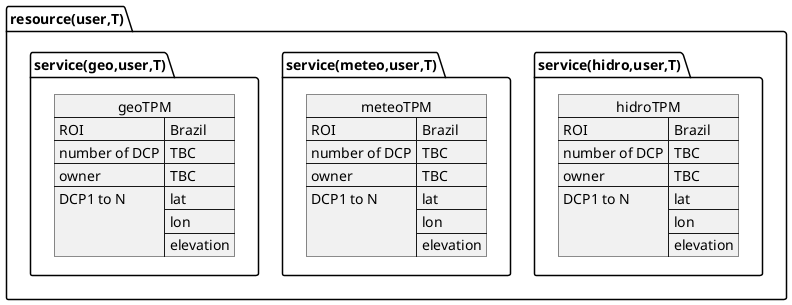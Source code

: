 @startuml resourcesUser
allowmixing

''''''''''''''''' USER SEGMENT ''''''''''''''''
'''''''''''''''''''''''''''''''''''''''''''''''
package resource(user,T){
    package service(hidro,user,T){
        json hidroTPM {
            "ROI":"Brazil",
            "number of DCP":"TBC",
            "owner":"TBC",
            "DCP1 to N":["lat","lon","elevation"]
        }
    }
    package service(meteo,user,T){
        json meteoTPM {
            "ROI":"Brazil",
            "number of DCP":"TBC",
            "owner":"TBC",
            "DCP1 to N":["lat","lon","elevation"]
        }
    }
    package service(geo,user,T){
        json geoTPM {
            "ROI":"Brazil",
            "number of DCP":"TBC",
            "owner":"TBC",
            "DCP1 to N":["lat","lon","elevation"]
        }
    }
}

@enduml